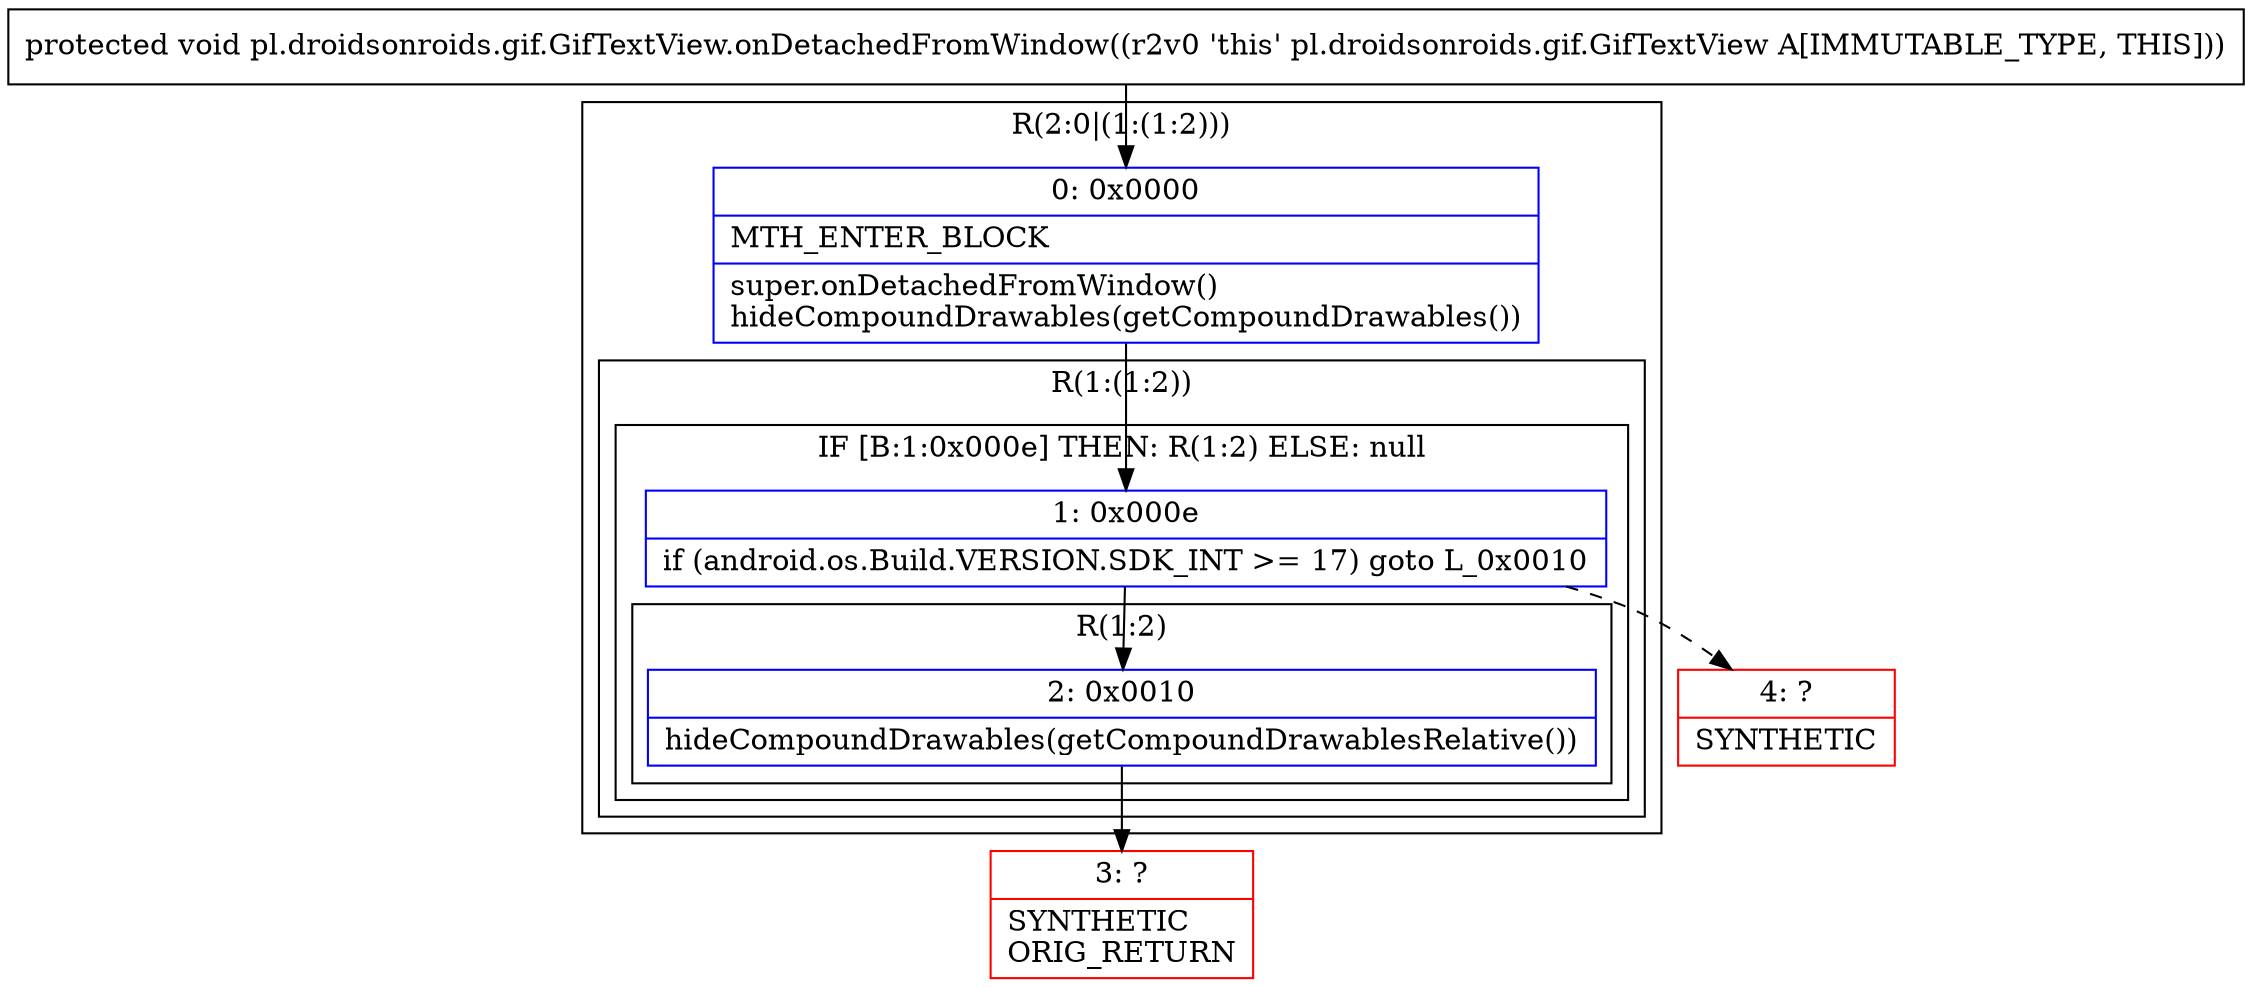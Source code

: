 digraph "CFG forpl.droidsonroids.gif.GifTextView.onDetachedFromWindow()V" {
subgraph cluster_Region_1990495068 {
label = "R(2:0|(1:(1:2)))";
node [shape=record,color=blue];
Node_0 [shape=record,label="{0\:\ 0x0000|MTH_ENTER_BLOCK\l|super.onDetachedFromWindow()\lhideCompoundDrawables(getCompoundDrawables())\l}"];
subgraph cluster_Region_388931519 {
label = "R(1:(1:2))";
node [shape=record,color=blue];
subgraph cluster_IfRegion_1406192229 {
label = "IF [B:1:0x000e] THEN: R(1:2) ELSE: null";
node [shape=record,color=blue];
Node_1 [shape=record,label="{1\:\ 0x000e|if (android.os.Build.VERSION.SDK_INT \>= 17) goto L_0x0010\l}"];
subgraph cluster_Region_839592980 {
label = "R(1:2)";
node [shape=record,color=blue];
Node_2 [shape=record,label="{2\:\ 0x0010|hideCompoundDrawables(getCompoundDrawablesRelative())\l}"];
}
}
}
}
Node_3 [shape=record,color=red,label="{3\:\ ?|SYNTHETIC\lORIG_RETURN\l}"];
Node_4 [shape=record,color=red,label="{4\:\ ?|SYNTHETIC\l}"];
MethodNode[shape=record,label="{protected void pl.droidsonroids.gif.GifTextView.onDetachedFromWindow((r2v0 'this' pl.droidsonroids.gif.GifTextView A[IMMUTABLE_TYPE, THIS])) }"];
MethodNode -> Node_0;
Node_0 -> Node_1;
Node_1 -> Node_2;
Node_1 -> Node_4[style=dashed];
Node_2 -> Node_3;
}

